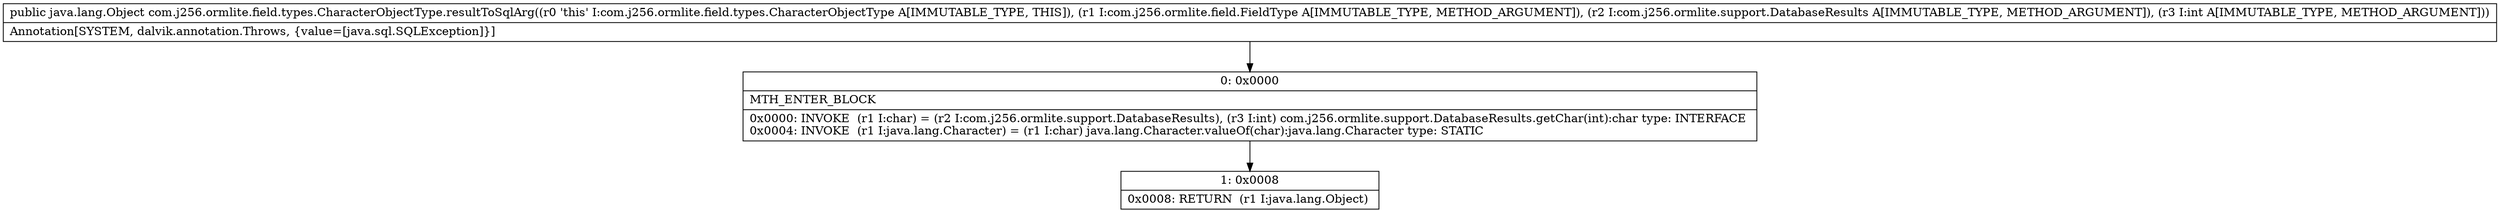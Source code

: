 digraph "CFG forcom.j256.ormlite.field.types.CharacterObjectType.resultToSqlArg(Lcom\/j256\/ormlite\/field\/FieldType;Lcom\/j256\/ormlite\/support\/DatabaseResults;I)Ljava\/lang\/Object;" {
Node_0 [shape=record,label="{0\:\ 0x0000|MTH_ENTER_BLOCK\l|0x0000: INVOKE  (r1 I:char) = (r2 I:com.j256.ormlite.support.DatabaseResults), (r3 I:int) com.j256.ormlite.support.DatabaseResults.getChar(int):char type: INTERFACE \l0x0004: INVOKE  (r1 I:java.lang.Character) = (r1 I:char) java.lang.Character.valueOf(char):java.lang.Character type: STATIC \l}"];
Node_1 [shape=record,label="{1\:\ 0x0008|0x0008: RETURN  (r1 I:java.lang.Object) \l}"];
MethodNode[shape=record,label="{public java.lang.Object com.j256.ormlite.field.types.CharacterObjectType.resultToSqlArg((r0 'this' I:com.j256.ormlite.field.types.CharacterObjectType A[IMMUTABLE_TYPE, THIS]), (r1 I:com.j256.ormlite.field.FieldType A[IMMUTABLE_TYPE, METHOD_ARGUMENT]), (r2 I:com.j256.ormlite.support.DatabaseResults A[IMMUTABLE_TYPE, METHOD_ARGUMENT]), (r3 I:int A[IMMUTABLE_TYPE, METHOD_ARGUMENT]))  | Annotation[SYSTEM, dalvik.annotation.Throws, \{value=[java.sql.SQLException]\}]\l}"];
MethodNode -> Node_0;
Node_0 -> Node_1;
}

